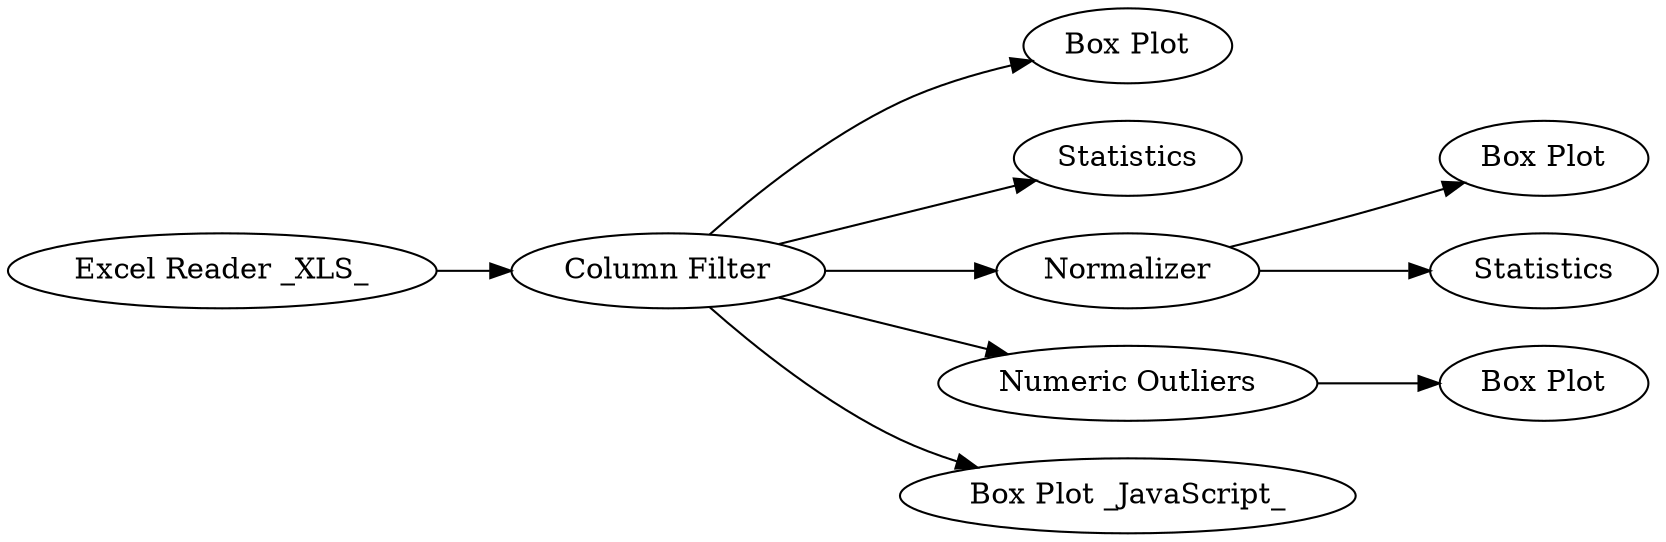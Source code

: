 digraph {
	33 -> 35
	33 -> 29
	32 -> 36
	33 -> 32
	27 -> 33
	25 -> 34
	32 -> 31
	33 -> 25
	33 -> 18
	27 [label="Excel Reader _XLS_"]
	35 [label="Box Plot"]
	34 [label="Box Plot"]
	29 [label=Statistics]
	31 [label=Statistics]
	36 [label="Box Plot"]
	18 [label="Box Plot _JavaScript_"]
	25 [label="Numeric Outliers"]
	33 [label="Column Filter"]
	32 [label=Normalizer]
	rankdir=LR
}
